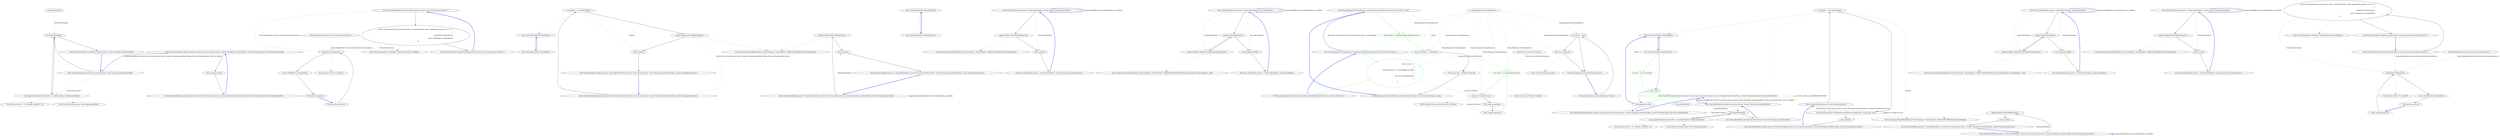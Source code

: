 digraph  {
n43 [label="Nancy.AfterPipeline", span=""];
n44 [label="Nancy.PipelineItem<System.Action<Nancy.NancyContext>>", span=""];
n0 [label="Entry Nancy.AfterPipeline.AfterPipeline()", span="11-11", cluster="Nancy.AfterPipeline.AfterPipeline()"];
n1 [label="Exit Nancy.AfterPipeline.AfterPipeline()", span="11-11", cluster="Nancy.AfterPipeline.AfterPipeline()"];
n2 [label="Entry Nancy.AfterPipeline.AfterPipeline(int)", span="15-15", cluster="Nancy.AfterPipeline.AfterPipeline(int)"];
n3 [label="Exit Nancy.AfterPipeline.AfterPipeline(int)", span="15-15", cluster="Nancy.AfterPipeline.AfterPipeline(int)"];
n4 [label="Entry Nancy.AfterPipeline.implicit operator System.Func<Nancy.NancyContext, System.Threading.CancellationToken, System.Threading.Tasks.Task>(Nancy.AfterPipeline)", span="20-20", cluster="Nancy.AfterPipeline.implicit operator System.Func<Nancy.NancyContext, System.Threading.CancellationToken, System.Threading.Tasks.Task>(Nancy.AfterPipeline)"];
n5 [label="return pipeline.Invoke;", span="22-22", cluster="Nancy.AfterPipeline.implicit operator System.Func<Nancy.NancyContext, System.Threading.CancellationToken, System.Threading.Tasks.Task>(Nancy.AfterPipeline)"];
n6 [label="Exit Nancy.AfterPipeline.implicit operator System.Func<Nancy.NancyContext, System.Threading.CancellationToken, System.Threading.Tasks.Task>(Nancy.AfterPipeline)", span="20-20", cluster="Nancy.AfterPipeline.implicit operator System.Func<Nancy.NancyContext, System.Threading.CancellationToken, System.Threading.Tasks.Task>(Nancy.AfterPipeline)"];
n7 [label="Entry Nancy.AfterPipeline.implicit operator Nancy.AfterPipeline(System.Func<Nancy.NancyContext, System.Threading.CancellationToken, System.Threading.Tasks.Task>)", span="25-25", cluster="Nancy.AfterPipeline.implicit operator Nancy.AfterPipeline(System.Func<Nancy.NancyContext, System.Threading.CancellationToken, System.Threading.Tasks.Task>)"];
n8 [label="var pipeline = new AfterPipeline()", span="27-27", cluster="Nancy.AfterPipeline.implicit operator Nancy.AfterPipeline(System.Func<Nancy.NancyContext, System.Threading.CancellationToken, System.Threading.Tasks.Task>)"];
n9 [label="pipeline.AddItemToEndOfPipeline(func)", span="28-28", cluster="Nancy.AfterPipeline.implicit operator Nancy.AfterPipeline(System.Func<Nancy.NancyContext, System.Threading.CancellationToken, System.Threading.Tasks.Task>)"];
n10 [label="return pipeline;", span="29-29", cluster="Nancy.AfterPipeline.implicit operator Nancy.AfterPipeline(System.Func<Nancy.NancyContext, System.Threading.CancellationToken, System.Threading.Tasks.Task>)"];
n12 [label="Entry Nancy.AsyncNamedPipelineBase<TAsyncDelegate, TSyncDelegate>.AddItemToEndOfPipeline(TAsyncDelegate)", span="87-87", cluster="Nancy.AsyncNamedPipelineBase<TAsyncDelegate, TSyncDelegate>.AddItemToEndOfPipeline(TAsyncDelegate)"];
n11 [label="Exit Nancy.AfterPipeline.implicit operator Nancy.AfterPipeline(System.Func<Nancy.NancyContext, System.Threading.CancellationToken, System.Threading.Tasks.Task>)", span="25-25", cluster="Nancy.AfterPipeline.implicit operator Nancy.AfterPipeline(System.Func<Nancy.NancyContext, System.Threading.CancellationToken, System.Threading.Tasks.Task>)"];
n13 [label="Entry Nancy.AfterPipeline.operator +(Nancy.AfterPipeline, System.Func<Nancy.NancyContext, System.Threading.CancellationToken, System.Threading.Tasks.Task>)", span="32-32", cluster="Nancy.AfterPipeline.operator +(Nancy.AfterPipeline, System.Func<Nancy.NancyContext, System.Threading.CancellationToken, System.Threading.Tasks.Task>)"];
n14 [label="pipeline.AddItemToEndOfPipeline(func)", span="34-34", cluster="Nancy.AfterPipeline.operator +(Nancy.AfterPipeline, System.Func<Nancy.NancyContext, System.Threading.CancellationToken, System.Threading.Tasks.Task>)"];
n15 [label="return pipeline;", span="35-35", cluster="Nancy.AfterPipeline.operator +(Nancy.AfterPipeline, System.Func<Nancy.NancyContext, System.Threading.CancellationToken, System.Threading.Tasks.Task>)"];
n16 [label="Exit Nancy.AfterPipeline.operator +(Nancy.AfterPipeline, System.Func<Nancy.NancyContext, System.Threading.CancellationToken, System.Threading.Tasks.Task>)", span="32-32", cluster="Nancy.AfterPipeline.operator +(Nancy.AfterPipeline, System.Func<Nancy.NancyContext, System.Threading.CancellationToken, System.Threading.Tasks.Task>)"];
n17 [label="Entry Nancy.AfterPipeline.operator +(Nancy.AfterPipeline, System.Action<Nancy.NancyContext>)", span="38-38", cluster="Nancy.AfterPipeline.operator +(Nancy.AfterPipeline, System.Action<Nancy.NancyContext>)"];
n18 [label="pipeline.AddItemToEndOfPipeline(action)", span="40-40", cluster="Nancy.AfterPipeline.operator +(Nancy.AfterPipeline, System.Action<Nancy.NancyContext>)"];
n19 [label="return pipeline;", span="41-41", cluster="Nancy.AfterPipeline.operator +(Nancy.AfterPipeline, System.Action<Nancy.NancyContext>)"];
n21 [label="Entry Nancy.AsyncNamedPipelineBase<TAsyncDelegate, TSyncDelegate>.AddItemToEndOfPipeline(TSyncDelegate)", span="96-96", cluster="Nancy.AsyncNamedPipelineBase<TAsyncDelegate, TSyncDelegate>.AddItemToEndOfPipeline(TSyncDelegate)"];
n20 [label="Exit Nancy.AfterPipeline.operator +(Nancy.AfterPipeline, System.Action<Nancy.NancyContext>)", span="38-38", cluster="Nancy.AfterPipeline.operator +(Nancy.AfterPipeline, System.Action<Nancy.NancyContext>)"];
n22 [label="Entry Nancy.AfterPipeline.operator +(Nancy.AfterPipeline, Nancy.AfterPipeline)", span="44-44", cluster="Nancy.AfterPipeline.operator +(Nancy.AfterPipeline, Nancy.AfterPipeline)"];
n23 [label="pipelineToAdd.PipelineItems", span="46-46", cluster="Nancy.AfterPipeline.operator +(Nancy.AfterPipeline, Nancy.AfterPipeline)"];
n24 [label="pipelineToAddTo.AddItemToEndOfPipeline(pipelineItem)", span="48-48", cluster="Nancy.AfterPipeline.operator +(Nancy.AfterPipeline, Nancy.AfterPipeline)"];
n25 [label="return pipelineToAddTo;", span="51-51", cluster="Nancy.AfterPipeline.operator +(Nancy.AfterPipeline, Nancy.AfterPipeline)"];
n27 [label="Entry Nancy.AsyncNamedPipelineBase<TAsyncDelegate, TSyncDelegate>.AddItemToEndOfPipeline(Nancy.PipelineItem<TAsyncDelegate>, bool)", span="109-109", cluster="Nancy.AsyncNamedPipelineBase<TAsyncDelegate, TSyncDelegate>.AddItemToEndOfPipeline(Nancy.PipelineItem<TAsyncDelegate>, bool)"];
n26 [label="Exit Nancy.AfterPipeline.operator +(Nancy.AfterPipeline, Nancy.AfterPipeline)", span="44-44", cluster="Nancy.AfterPipeline.operator +(Nancy.AfterPipeline, Nancy.AfterPipeline)"];
n28 [label="Entry Nancy.AfterPipeline.Invoke(Nancy.NancyContext, System.Threading.CancellationToken)", span="54-54", cluster="Nancy.AfterPipeline.Invoke(Nancy.NancyContext, System.Threading.CancellationToken)"];
n29 [label="this.PipelineDelegates", span="56-56", cluster="Nancy.AfterPipeline.Invoke(Nancy.NancyContext, System.Threading.CancellationToken)"];
n30 [label="await pipelineDelegate.Invoke(context, cancellationToken).ConfigureAwait(false)", span="58-58", cluster="Nancy.AfterPipeline.Invoke(Nancy.NancyContext, System.Threading.CancellationToken)"];
n31 [label="Exit Nancy.AfterPipeline.Invoke(Nancy.NancyContext, System.Threading.CancellationToken)", span="54-54", cluster="Nancy.AfterPipeline.Invoke(Nancy.NancyContext, System.Threading.CancellationToken)"];
n32 [label="Entry System.Func<T1, T2, TResult>.Invoke(T1, T2)", span="0-0", cluster="System.Func<T1, T2, TResult>.Invoke(T1, T2)"];
n33 [label="Entry System.Threading.Tasks.Task.ConfigureAwait(bool)", span="0-0", cluster="System.Threading.Tasks.Task.ConfigureAwait(bool)"];
n34 [label="Entry Nancy.AfterPipeline.Wrap(Nancy.PipelineItem<System.Action<Nancy.NancyContext>>)", span="67-67", cluster="Nancy.AfterPipeline.Wrap(Nancy.PipelineItem<System.Action<Nancy.NancyContext>>)"];
n35 [label="return new PipelineItem<Func<NancyContext, CancellationToken, Task>>(pipelineItem.Name, (ctx, ct) =>\r\n            {\r\n                pipelineItem.Delegate(ctx);\r\n                return TaskHelpers.CompletedTask;\r\n            });", span="69-73", cluster="Nancy.AfterPipeline.Wrap(Nancy.PipelineItem<System.Action<Nancy.NancyContext>>)"];
n39 [label="pipelineItem.Delegate(ctx)", span="71-71", cluster="lambda expression"];
n36 [label="Exit Nancy.AfterPipeline.Wrap(Nancy.PipelineItem<System.Action<Nancy.NancyContext>>)", span="67-67", cluster="Nancy.AfterPipeline.Wrap(Nancy.PipelineItem<System.Action<Nancy.NancyContext>>)"];
n37 [label="Entry Nancy.PipelineItem<TDelegate>.PipelineItem(string, TDelegate)", span="8-8", cluster="Nancy.PipelineItem<TDelegate>.PipelineItem(string, TDelegate)"];
n38 [label="Entry lambda expression", span="69-73", cluster="lambda expression"];
n40 [label="return TaskHelpers.CompletedTask;", span="72-72", cluster="lambda expression"];
n42 [label="Entry System.Action<T>.Invoke(T)", span="0-0", cluster="System.Action<T>.Invoke(T)"];
n41 [label="Exit lambda expression", span="69-73", cluster="lambda expression"];
m0_0 [label="Entry Nancy.Responses.StreamResponse.StreamResponse(System.Func<System.IO.Stream>, string)", span="18-18", cluster="Nancy.Responses.StreamResponse.StreamResponse(System.Func<System.IO.Stream>, string)", file="AsyncNamedPipelineBase.cs"];
m0_1 [label="this.Contents = GetResponseBodyDelegate(source)", span="20-20", cluster="Nancy.Responses.StreamResponse.StreamResponse(System.Func<System.IO.Stream>, string)", color=green, community=0, file="AsyncNamedPipelineBase.cs"];
m0_2 [label="this.ContentType = contentType", span="21-21", cluster="Nancy.Responses.StreamResponse.StreamResponse(System.Func<System.IO.Stream>, string)", file="AsyncNamedPipelineBase.cs"];
m0_3 [label="this.StatusCode = HttpStatusCode.OK", span="22-22", cluster="Nancy.Responses.StreamResponse.StreamResponse(System.Func<System.IO.Stream>, string)", file="AsyncNamedPipelineBase.cs"];
m0_4 [label="Exit Nancy.Responses.StreamResponse.StreamResponse(System.Func<System.IO.Stream>, string)", span="18-18", cluster="Nancy.Responses.StreamResponse.StreamResponse(System.Func<System.IO.Stream>, string)", file="AsyncNamedPipelineBase.cs"];
m0_5 [label="Entry Nancy.Responses.StreamResponse.GetResponseBodyDelegate(System.Func<System.IO.Stream>)", span="25-25", cluster="Nancy.Responses.StreamResponse.GetResponseBodyDelegate(System.Func<System.IO.Stream>)", file="AsyncNamedPipelineBase.cs"];
m0_6 [label="return stream =>\r\n            {\r\n                using (this.source = sourceDelegate.Invoke())\r\n                {\r\n                    this.source.CopyTo(stream);\r\n                }\r\n            };", span="27-33", cluster="Nancy.Responses.StreamResponse.GetResponseBodyDelegate(System.Func<System.IO.Stream>)", color=green, community=0, file="AsyncNamedPipelineBase.cs"];
m0_7 [label="Exit Nancy.Responses.StreamResponse.GetResponseBodyDelegate(System.Func<System.IO.Stream>)", span="25-25", cluster="Nancy.Responses.StreamResponse.GetResponseBodyDelegate(System.Func<System.IO.Stream>)", file="AsyncNamedPipelineBase.cs"];
m0_13 [label="Entry System.IO.Stream.CopyTo(System.IO.Stream)", span="0-0", cluster="System.IO.Stream.CopyTo(System.IO.Stream)", file="AsyncNamedPipelineBase.cs"];
m0_18 [label="Entry System.IO.Stream.Dispose()", span="0-0", cluster="System.IO.Stream.Dispose()", file="AsyncNamedPipelineBase.cs"];
m0_8 [label="Entry lambda expression", span="27-33", cluster="lambda expression", file="AsyncNamedPipelineBase.cs"];
m0_10 [label="this.source.CopyTo(stream)", span="31-31", cluster="lambda expression", file="AsyncNamedPipelineBase.cs"];
m0_9 [label="this.source = sourceDelegate.Invoke()", span="29-29", cluster="lambda expression", color=green, community=0, file="AsyncNamedPipelineBase.cs"];
m0_11 [label="Exit lambda expression", span="27-33", cluster="lambda expression", file="AsyncNamedPipelineBase.cs"];
m0_12 [label="Entry System.Func<TResult>.Invoke()", span="0-0", cluster="System.Func<TResult>.Invoke()", file="AsyncNamedPipelineBase.cs"];
m0_14 [label="Entry Nancy.Responses.StreamResponse.Dispose()", span="39-39", cluster="Nancy.Responses.StreamResponse.Dispose()", file="AsyncNamedPipelineBase.cs"];
m0_15 [label="this.source != null", span="41-41", cluster="Nancy.Responses.StreamResponse.Dispose()", file="AsyncNamedPipelineBase.cs"];
m0_16 [label="this.source.Dispose()", span="43-43", cluster="Nancy.Responses.StreamResponse.Dispose()", file="AsyncNamedPipelineBase.cs"];
m0_17 [label="Exit Nancy.Responses.StreamResponse.Dispose()", span="39-39", cluster="Nancy.Responses.StreamResponse.Dispose()", file="AsyncNamedPipelineBase.cs"];
m0_19 [label="Nancy.Responses.StreamResponse", span="", file="AsyncNamedPipelineBase.cs"];
m0_20 [label="System.Func<System.IO.Stream>", span="", file="AsyncNamedPipelineBase.cs"];
m2_8 [label="var pipeline = new AfterPipeline()", span="47-47", cluster="Nancy.AfterPipeline.implicit operator Nancy.AfterPipeline(System.Func<Nancy.NancyContext, System.Threading.CancellationToken, System.Threading.Tasks.Task>)", file="NancyEngine.cs"];
m2_22 [label="Entry Nancy.AfterPipeline.operator +(Nancy.AfterPipeline, Nancy.AfterPipeline)", span="82-82", cluster="Nancy.AfterPipeline.operator +(Nancy.AfterPipeline, Nancy.AfterPipeline)", file="NancyEngine.cs"];
m2_23 [label="pipelineToAdd.PipelineItems", span="84-84", cluster="Nancy.AfterPipeline.operator +(Nancy.AfterPipeline, Nancy.AfterPipeline)", file="NancyEngine.cs"];
m2_24 [label="pipelineToAddTo.AddItemToEndOfPipeline(pipelineItem)", span="86-86", cluster="Nancy.AfterPipeline.operator +(Nancy.AfterPipeline, Nancy.AfterPipeline)", file="NancyEngine.cs"];
m2_25 [label="return pipelineToAddTo;", span="89-89", cluster="Nancy.AfterPipeline.operator +(Nancy.AfterPipeline, Nancy.AfterPipeline)", file="NancyEngine.cs"];
m2_26 [label="Exit Nancy.AfterPipeline.operator +(Nancy.AfterPipeline, Nancy.AfterPipeline)", span="82-82", cluster="Nancy.AfterPipeline.operator +(Nancy.AfterPipeline, Nancy.AfterPipeline)", file="NancyEngine.cs"];
m2_17 [label="Entry Nancy.AfterPipeline.operator +(Nancy.AfterPipeline, System.Action<Nancy.NancyContext>)", span="70-70", cluster="Nancy.AfterPipeline.operator +(Nancy.AfterPipeline, System.Action<Nancy.NancyContext>)", file="NancyEngine.cs"];
m2_18 [label="pipeline.AddItemToEndOfPipeline(action)", span="72-72", cluster="Nancy.AfterPipeline.operator +(Nancy.AfterPipeline, System.Action<Nancy.NancyContext>)", file="NancyEngine.cs"];
m2_19 [label="return pipeline;", span="73-73", cluster="Nancy.AfterPipeline.operator +(Nancy.AfterPipeline, System.Action<Nancy.NancyContext>)", file="NancyEngine.cs"];
m2_20 [label="Exit Nancy.AfterPipeline.operator +(Nancy.AfterPipeline, System.Action<Nancy.NancyContext>)", span="70-70", cluster="Nancy.AfterPipeline.operator +(Nancy.AfterPipeline, System.Action<Nancy.NancyContext>)", file="NancyEngine.cs"];
m2_0 [label="Entry Nancy.AfterPipeline.AfterPipeline()", span="19-19", cluster="Nancy.AfterPipeline.AfterPipeline()", file="NancyEngine.cs"];
m2_3 [label="var type = source.GetType()", span="23-23", cluster="Nancy.ViewEngines.Extensions.IsAnonymousType(object)", color=green, community=0, file="NancyEngine.cs"];
m2_1 [label="Exit Nancy.AfterPipeline.AfterPipeline()", span="19-19", cluster="Nancy.AfterPipeline.AfterPipeline()", file="NancyEngine.cs"];
m2_4 [label="Entry Nancy.AfterPipeline.implicit operator System.Func<Nancy.NancyContext, System.Threading.CancellationToken, System.Threading.Tasks.Task>(Nancy.AfterPipeline)", span="36-36", cluster="Nancy.AfterPipeline.implicit operator System.Func<Nancy.NancyContext, System.Threading.CancellationToken, System.Threading.Tasks.Task>(Nancy.AfterPipeline)", color=green, community=0, file="NancyEngine.cs"];
m2_2 [label="return false;", span="20-20", cluster="Nancy.ViewEngines.Extensions.IsAnonymousType(object)", file="NancyEngine.cs"];
m2_5 [label="return pipeline.Invoke;", span="38-38", cluster="Nancy.AfterPipeline.implicit operator System.Func<Nancy.NancyContext, System.Threading.CancellationToken, System.Threading.Tasks.Task>(Nancy.AfterPipeline)", file="NancyEngine.cs"];
m2_6 [label="Exit Nancy.AfterPipeline.implicit operator System.Func<Nancy.NancyContext, System.Threading.CancellationToken, System.Threading.Tasks.Task>(Nancy.AfterPipeline)", span="36-36", cluster="Nancy.AfterPipeline.implicit operator System.Func<Nancy.NancyContext, System.Threading.CancellationToken, System.Threading.Tasks.Task>(Nancy.AfterPipeline)", file="NancyEngine.cs"];
m2_27 [label="Entry Nancy.AsyncNamedPipelineBase<TAsyncDelegate, TSyncDelegate>.AddItemToEndOfPipeline(Nancy.PipelineItem<TAsyncDelegate>, bool)", span="121-121", cluster="Nancy.AsyncNamedPipelineBase<TAsyncDelegate, TSyncDelegate>.AddItemToEndOfPipeline(Nancy.PipelineItem<TAsyncDelegate>, bool)", file="NancyEngine.cs"];
m2_12 [label="Entry Nancy.AsyncNamedPipelineBase<TAsyncDelegate, TSyncDelegate>.AddItemToEndOfPipeline(TAsyncDelegate)", span="99-99", cluster="Nancy.AsyncNamedPipelineBase<TAsyncDelegate, TSyncDelegate>.AddItemToEndOfPipeline(TAsyncDelegate)", file="NancyEngine.cs"];
m2_7 [label="Entry string.StartsWith(string, System.StringComparison)", span="0-0", cluster="string.StartsWith(string, System.StringComparison)", file="NancyEngine.cs"];
m2_9 [label="Entry System.Attribute.IsDefined(System.Reflection.MemberInfo, System.Type, bool)", span="0-0", cluster="System.Attribute.IsDefined(System.Reflection.MemberInfo, System.Type, bool)", file="NancyEngine.cs"];
m2_10 [label="return pipeline;", span="49-49", cluster="Nancy.AfterPipeline.implicit operator Nancy.AfterPipeline(System.Func<Nancy.NancyContext, System.Threading.CancellationToken, System.Threading.Tasks.Task>)", file="NancyEngine.cs"];
m2_11 [label="Exit Nancy.AfterPipeline.implicit operator Nancy.AfterPipeline(System.Func<Nancy.NancyContext, System.Threading.CancellationToken, System.Threading.Tasks.Task>)", span="45-45", cluster="Nancy.AfterPipeline.implicit operator Nancy.AfterPipeline(System.Func<Nancy.NancyContext, System.Threading.CancellationToken, System.Threading.Tasks.Task>)", file="NancyEngine.cs"];
m2_37 [label="Entry Nancy.PipelineItem<TDelegate>.PipelineItem(string, TDelegate)", span="8-8", cluster="Nancy.PipelineItem<TDelegate>.PipelineItem(string, TDelegate)", file="NancyEngine.cs"];
m2_42 [label="Entry System.Action<T>.Invoke(T)", span="0-0", cluster="System.Action<T>.Invoke(T)", file="NancyEngine.cs"];
m2_13 [label="Entry Nancy.AfterPipeline.operator +(Nancy.AfterPipeline, System.Func<Nancy.NancyContext, System.Threading.CancellationToken, System.Threading.Tasks.Task>)", span="58-58", cluster="Nancy.AfterPipeline.operator +(Nancy.AfterPipeline, System.Func<Nancy.NancyContext, System.Threading.CancellationToken, System.Threading.Tasks.Task>)", file="NancyEngine.cs"];
m2_14 [label="pipeline.AddItemToEndOfPipeline(func)", span="60-60", cluster="Nancy.AfterPipeline.operator +(Nancy.AfterPipeline, System.Func<Nancy.NancyContext, System.Threading.CancellationToken, System.Threading.Tasks.Task>)", file="NancyEngine.cs"];
m2_15 [label="return pipeline;", span="61-61", cluster="Nancy.AfterPipeline.operator +(Nancy.AfterPipeline, System.Func<Nancy.NancyContext, System.Threading.CancellationToken, System.Threading.Tasks.Task>)", file="NancyEngine.cs"];
m2_16 [label="Exit Nancy.AfterPipeline.operator +(Nancy.AfterPipeline, System.Func<Nancy.NancyContext, System.Threading.CancellationToken, System.Threading.Tasks.Task>)", span="58-58", cluster="Nancy.AfterPipeline.operator +(Nancy.AfterPipeline, System.Func<Nancy.NancyContext, System.Threading.CancellationToken, System.Threading.Tasks.Task>)", file="NancyEngine.cs"];
m2_38 [label="Entry lambda expression", span="113-117", cluster="lambda expression", file="NancyEngine.cs"];
m2_39 [label="pipelineItem.Delegate(ctx)", span="115-115", cluster="lambda expression", file="NancyEngine.cs"];
m2_40 [label="return TaskHelpers.CompletedTask;", span="116-116", cluster="lambda expression", file="NancyEngine.cs"];
m2_41 [label="Exit lambda expression", span="113-117", cluster="lambda expression", file="NancyEngine.cs"];
m2_28 [label="Entry Nancy.AfterPipeline.Invoke(Nancy.NancyContext, System.Threading.CancellationToken)", span="98-98", cluster="Nancy.AfterPipeline.Invoke(Nancy.NancyContext, System.Threading.CancellationToken)", file="NancyEngine.cs"];
m2_29 [label="this.PipelineDelegates", span="100-100", cluster="Nancy.AfterPipeline.Invoke(Nancy.NancyContext, System.Threading.CancellationToken)", file="NancyEngine.cs"];
m2_30 [label="await pipelineDelegate.Invoke(context, cancellationToken).ConfigureAwait(false)", span="102-102", cluster="Nancy.AfterPipeline.Invoke(Nancy.NancyContext, System.Threading.CancellationToken)", file="NancyEngine.cs"];
m2_31 [label="Exit Nancy.AfterPipeline.Invoke(Nancy.NancyContext, System.Threading.CancellationToken)", span="98-98", cluster="Nancy.AfterPipeline.Invoke(Nancy.NancyContext, System.Threading.CancellationToken)", file="NancyEngine.cs"];
m2_33 [label="Entry System.Threading.Tasks.Task.ConfigureAwait(bool)", span="0-0", cluster="System.Threading.Tasks.Task.ConfigureAwait(bool)", file="NancyEngine.cs"];
m2_34 [label="Entry Nancy.AfterPipeline.Wrap(Nancy.PipelineItem<System.Action<Nancy.NancyContext>>)", span="111-111", cluster="Nancy.AfterPipeline.Wrap(Nancy.PipelineItem<System.Action<Nancy.NancyContext>>)", file="NancyEngine.cs"];
m2_35 [label="return new PipelineItem<Func<NancyContext, CancellationToken, Task>>(pipelineItem.Name, (ctx, ct) =>\r\n            {\r\n                pipelineItem.Delegate(ctx);\r\n                return TaskHelpers.CompletedTask;\r\n            });", span="113-117", cluster="Nancy.AfterPipeline.Wrap(Nancy.PipelineItem<System.Action<Nancy.NancyContext>>)", file="NancyEngine.cs"];
m2_36 [label="Exit Nancy.AfterPipeline.Wrap(Nancy.PipelineItem<System.Action<Nancy.NancyContext>>)", span="111-111", cluster="Nancy.AfterPipeline.Wrap(Nancy.PipelineItem<System.Action<Nancy.NancyContext>>)", file="NancyEngine.cs"];
m2_21 [label="Entry Nancy.AsyncNamedPipelineBase<TAsyncDelegate, TSyncDelegate>.AddItemToEndOfPipeline(TSyncDelegate)", span="108-108", cluster="Nancy.AsyncNamedPipelineBase<TAsyncDelegate, TSyncDelegate>.AddItemToEndOfPipeline(TSyncDelegate)", file="NancyEngine.cs"];
m2_32 [label="Entry System.Func<T1, T2, TResult>.Invoke(T1, T2)", span="0-0", cluster="System.Func<T1, T2, TResult>.Invoke(T1, T2)", file="NancyEngine.cs"];
m2_43 [label="Nancy.AfterPipeline", span="", file="NancyEngine.cs"];
m2_44 [label="Nancy.PipelineItem<System.Action<Nancy.NancyContext>>", span="", file="NancyEngine.cs"];
n43 -> n29  [key=1, style=dashed, color=darkseagreen4, label="Nancy.AfterPipeline"];
n44 -> n39  [key=1, style=dashed, color=darkseagreen4, label="Nancy.PipelineItem<System.Action<Nancy.NancyContext>>"];
n0 -> n1  [key=0, style=solid];
n1 -> n0  [key=0, style=bold, color=blue];
n2 -> n3  [key=0, style=solid];
n3 -> n2  [key=0, style=bold, color=blue];
n4 -> n5  [key=0, style=solid];
n4 -> n28  [key=3, color=darkorchid, style=bold, label="method methodReturn System.Func<Nancy.NancyContext, System.Threading.CancellationToken, System.Threading.Tasks.Task> op_Implicit"];
n5 -> n6  [key=0, style=solid];
n6 -> n4  [key=0, style=bold, color=blue];
n7 -> n8  [key=0, style=solid];
n7 -> n9  [key=1, style=dashed, color=darkseagreen4, label="System.Func<Nancy.NancyContext, System.Threading.CancellationToken, System.Threading.Tasks.Task>"];
n8 -> n9  [key=0, style=solid];
n8 -> n0  [key=2, style=dotted];
n8 -> n10  [key=1, style=dashed, color=darkseagreen4, label=pipeline];
n9 -> n10  [key=0, style=solid];
n9 -> n12  [key=2, style=dotted];
n10 -> n11  [key=0, style=solid];
n11 -> n7  [key=0, style=bold, color=blue];
n13 -> n14  [key=0, style=solid];
n13 -> n15  [key=1, style=dashed, color=darkseagreen4, label="Nancy.AfterPipeline"];
n13 -> n13  [key=3, color=darkorchid, style=bold, label="method methodReturn Nancy.AfterPipeline op_Addition"];
n14 -> n15  [key=0, style=solid];
n14 -> n12  [key=2, style=dotted];
n15 -> n16  [key=0, style=solid];
n16 -> n13  [key=0, style=bold, color=blue];
n17 -> n18  [key=0, style=solid];
n17 -> n19  [key=1, style=dashed, color=darkseagreen4, label="Nancy.AfterPipeline"];
n17 -> n17  [key=3, color=darkorchid, style=bold, label="method methodReturn Nancy.AfterPipeline op_Addition"];
n18 -> n19  [key=0, style=solid];
n18 -> n21  [key=2, style=dotted];
n19 -> n20  [key=0, style=solid];
n20 -> n17  [key=0, style=bold, color=blue];
n22 -> n23  [key=0, style=solid];
n22 -> n24  [key=1, style=dashed, color=darkseagreen4, label="Nancy.AfterPipeline"];
n22 -> n25  [key=1, style=dashed, color=darkseagreen4, label="Nancy.AfterPipeline"];
n22 -> n22  [key=3, color=darkorchid, style=bold, label="method methodReturn Nancy.AfterPipeline op_Addition"];
n23 -> n24  [key=0, style=solid];
n23 -> n25  [key=0, style=solid];
n24 -> n23  [key=0, style=solid];
n24 -> n27  [key=2, style=dotted];
n25 -> n26  [key=0, style=solid];
n26 -> n22  [key=0, style=bold, color=blue];
n28 -> n29  [key=0, style=solid];
n28 -> n30  [key=1, style=dashed, color=darkseagreen4, label="Nancy.NancyContext"];
n29 -> n30  [key=0, style=solid];
n29 -> n31  [key=0, style=solid];
n30 -> n29  [key=0, style=solid];
n30 -> n32  [key=2, style=dotted];
n30 -> n33  [key=2, style=dotted];
n31 -> n28  [key=0, style=bold, color=blue];
n34 -> n35  [key=0, style=solid];
n34 -> n39  [key=1, style=dashed, color=darkseagreen4, label="Nancy.PipelineItem<System.Action<Nancy.NancyContext>>"];
n35 -> n36  [key=0, style=solid];
n35 -> n37  [key=2, style=dotted];
n35 -> n39  [key=1, style=dashed, color=darkseagreen4, label="Nancy.NancyContext"];
n39 -> n40  [key=0, style=solid];
n39 -> n42  [key=2, style=dotted];
n36 -> n34  [key=0, style=bold, color=blue];
n38 -> n39  [key=0, style=solid];
n40 -> n41  [key=0, style=solid];
n41 -> n38  [key=0, style=bold, color=blue];
m0_0 -> m0_1  [key=0, style=solid, color=green];
m0_0 -> m0_2  [key=1, style=dashed, color=darkseagreen4, label=string];
m0_1 -> m0_2  [key=0, style=solid, color=green];
m0_1 -> m0_5  [key=2, style=dotted, color=green];
m0_2 -> m0_3  [key=0, style=solid];
m0_3 -> m0_4  [key=0, style=solid];
m0_4 -> m0_0  [key=0, style=bold, color=blue];
m0_5 -> m0_6  [key=0, style=solid, color=green];
m0_5 -> m0_9  [key=1, style=dashed, color=green, label="System.Func<System.IO.Stream>"];
m0_5 -> m0_0  [key=3, color=darkorchid, style=bold, label="Parameter variable System.Func<System.IO.Stream> sourceDelegate"];
m0_6 -> m0_7  [key=0, style=solid, color=green];
m0_6 -> m0_10  [key=1, style=dashed, color=green, label="System.IO.Stream"];
m0_7 -> m0_5  [key=0, style=bold, color=blue];
m0_8 -> m0_9  [key=0, style=solid, color=green];
m0_8 -> m0_10  [key=1, style=dashed, color=darkseagreen4, label="System.IO.Stream"];
m0_10 -> m0_11  [key=0, style=solid];
m0_10 -> m0_13  [key=2, style=dotted];
m0_9 -> m0_10  [key=0, style=solid, color=green];
m0_9 -> m0_12  [key=2, style=dotted, color=green];
m0_11 -> m0_8  [key=0, style=bold, color=blue];
m0_14 -> m0_15  [key=0, style=solid];
m0_15 -> m0_16  [key=0, style=solid];
m0_15 -> m0_17  [key=0, style=solid];
m0_16 -> m0_17  [key=0, style=solid];
m0_16 -> m0_18  [key=2, style=dotted];
m0_17 -> m0_14  [key=0, style=bold, color=blue];
m0_19 -> m0_1  [key=1, style=dashed, color=green, label="Nancy.Responses.StreamResponse"];
m0_19 -> m0_6  [key=1, style=dashed, color=green, label="Nancy.Responses.StreamResponse"];
m0_19 -> m0_9  [key=1, style=dashed, color=green, label="Nancy.Responses.StreamResponse"];
m0_19 -> m0_2  [key=1, style=dashed, color=darkseagreen4, label="Nancy.Responses.StreamResponse"];
m0_19 -> m0_3  [key=1, style=dashed, color=darkseagreen4, label="Nancy.Responses.StreamResponse"];
m0_19 -> m0_10  [key=1, style=dashed, color=darkseagreen4, label="Nancy.Responses.StreamResponse"];
m0_19 -> m0_15  [key=1, style=dashed, color=darkseagreen4, label="Nancy.Responses.StreamResponse"];
m0_19 -> m0_16  [key=1, style=dashed, color=darkseagreen4, label="Nancy.Responses.StreamResponse"];
m0_20 -> m0_9  [key=1, style=dashed, color=green, label="System.Func<System.IO.Stream>"];
m2_8 -> m2_9  [key=0, style=solid];
m2_8 -> m2_0  [key=2, style=dotted];
m2_8 -> m2_10  [key=1, style=dashed, color=darkseagreen4, label=pipeline];
m2_22 -> m2_23  [key=0, style=solid];
m2_22 -> m2_24  [key=1, style=dashed, color=darkseagreen4, label="Nancy.AfterPipeline"];
m2_22 -> m2_25  [key=1, style=dashed, color=darkseagreen4, label="Nancy.AfterPipeline"];
m2_22 -> m2_22  [key=3, color=darkorchid, style=bold, label="method methodReturn Nancy.AfterPipeline op_Addition"];
m2_23 -> m2_24  [key=0, style=solid];
m2_23 -> m2_25  [key=0, style=solid];
m2_24 -> m2_23  [key=0, style=solid];
m2_24 -> m2_27  [key=2, style=dotted];
m2_25 -> m2_26  [key=0, style=solid];
m2_26 -> m2_22  [key=0, style=bold, color=blue];
m2_17 -> m2_18  [key=0, style=solid];
m2_17 -> m2_19  [key=1, style=dashed, color=darkseagreen4, label="Nancy.AfterPipeline"];
m2_17 -> m2_17  [key=3, color=darkorchid, style=bold, label="method methodReturn Nancy.AfterPipeline op_Addition"];
m2_18 -> m2_19  [key=0, style=solid];
m2_18 -> m2_21  [key=2, style=dotted];
m2_19 -> m2_20  [key=0, style=solid];
m2_20 -> m2_17  [key=0, style=bold, color=blue];
m2_0 -> m2_3  [key=1, style=dashed, color=green, label=object];
m2_0 -> m2_1  [key=0, style=solid];
m2_3 -> m2_4  [key=0, style=solid, color=green];
m2_3 -> m2_6  [key=2, style=dotted, color=green];
m2_1 -> m2_3  [key=0, style=solid, color=green];
m2_1 -> m2_2  [key=0, style=solid];
m2_1 -> m2_0  [key=0, style=bold, color=blue];
m2_4 -> m2_4  [key=3, color=green, style=bold, label="Field variable string ERROR_EXCEPTION"];
m2_4 -> m2_5  [key=0, style=solid, color=green];
m2_4 -> m2_7  [key=2, style=dotted, color=green];
m2_4 -> m2_8  [key=2, style=dotted, color=green];
m2_4 -> m2_9  [key=2, style=dotted, color=green];
m2_4 -> m2_28  [key=3, color=darkorchid, style=bold, label="method methodReturn System.Func<Nancy.NancyContext, System.Threading.CancellationToken, System.Threading.Tasks.Task> op_Implicit"];
m2_2 -> m2_5  [key=0, style=solid];
m2_5 -> m2_0  [key=0, style=bold, color=blue];
m2_5 -> m2_6  [key=0, style=solid];
m2_6 -> m2_4  [key=0, style=bold, color=blue];
m2_7 -> m2_8  [key=0, style=solid];
m2_7 -> m2_9  [key=1, style=dashed, color=darkseagreen4, label="System.Func<Nancy.NancyContext, System.Threading.CancellationToken, System.Threading.Tasks.Task>"];
m2_9 -> m2_10  [key=0, style=solid];
m2_9 -> m2_12  [key=2, style=dotted];
m2_9 -> m2_9  [key=3, color=darkorchid, style=bold, label="Local variable int read"];
m2_10 -> m2_11  [key=0, style=solid];
m2_11 -> m2_7  [key=0, style=bold, color=blue];
m2_13 -> m2_14  [key=0, style=solid];
m2_13 -> m2_15  [key=1, style=dashed, color=darkseagreen4, label="Nancy.AfterPipeline"];
m2_13 -> m2_13  [key=3, color=darkorchid, style=bold, label="method methodReturn Nancy.AfterPipeline op_Addition"];
m2_14 -> m2_15  [key=0, style=solid];
m2_14 -> m2_12  [key=2, style=dotted];
m2_15 -> m2_16  [key=0, style=solid];
m2_16 -> m2_13  [key=0, style=bold, color=blue];
m2_38 -> m2_39  [key=0, style=solid];
m2_39 -> m2_40  [key=0, style=solid];
m2_39 -> m2_42  [key=2, style=dotted];
m2_40 -> m2_41  [key=0, style=solid];
m2_41 -> m2_38  [key=0, style=bold, color=blue];
m2_28 -> m2_29  [key=0, style=solid];
m2_28 -> m2_30  [key=1, style=dashed, color=darkseagreen4, label="Nancy.NancyContext"];
m2_29 -> m2_30  [key=0, style=solid];
m2_29 -> m2_31  [key=0, style=solid];
m2_30 -> m2_29  [key=0, style=solid];
m2_30 -> m2_32  [key=2, style=dotted];
m2_30 -> m2_33  [key=2, style=dotted];
m2_31 -> m2_28  [key=0, style=bold, color=blue];
m2_34 -> m2_35  [key=0, style=solid];
m2_34 -> m2_39  [key=1, style=dashed, color=darkseagreen4, label="Nancy.PipelineItem<System.Action<Nancy.NancyContext>>"];
m2_35 -> m2_36  [key=0, style=solid];
m2_35 -> m2_37  [key=2, style=dotted];
m2_35 -> m2_39  [key=1, style=dashed, color=darkseagreen4, label="Nancy.NancyContext"];
m2_36 -> m2_34  [key=0, style=bold, color=blue];
m2_43 -> m2_29  [key=1, style=dashed, color=darkseagreen4, label="Nancy.AfterPipeline"];
m2_44 -> m2_39  [key=1, style=dashed, color=darkseagreen4, label="Nancy.PipelineItem<System.Action<Nancy.NancyContext>>"];
}
